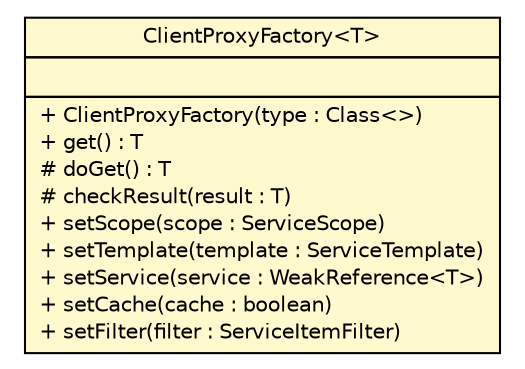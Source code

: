 #!/usr/local/bin/dot
#
# Class diagram 
# Generated by UMLGraph version R5_6 (http://www.umlgraph.org/)
#

digraph G {
	edge [fontname="Helvetica",fontsize=10,labelfontname="Helvetica",labelfontsize=10];
	node [fontname="Helvetica",fontsize=10,shape=plaintext];
	nodesep=0.25;
	ranksep=0.5;
	// sorcer.client.ClientProxyFactory<T>
	c144818 [label=<<table title="sorcer.client.ClientProxyFactory" border="0" cellborder="1" cellspacing="0" cellpadding="2" port="p" bgcolor="lemonChiffon" href="./ClientProxyFactory.html">
		<tr><td><table border="0" cellspacing="0" cellpadding="1">
<tr><td align="center" balign="center"> ClientProxyFactory&lt;T&gt; </td></tr>
		</table></td></tr>
		<tr><td><table border="0" cellspacing="0" cellpadding="1">
<tr><td align="left" balign="left">  </td></tr>
		</table></td></tr>
		<tr><td><table border="0" cellspacing="0" cellpadding="1">
<tr><td align="left" balign="left"> + ClientProxyFactory(type : Class&lt;&gt;) </td></tr>
<tr><td align="left" balign="left"> + get() : T </td></tr>
<tr><td align="left" balign="left"> # doGet() : T </td></tr>
<tr><td align="left" balign="left"> # checkResult(result : T) </td></tr>
<tr><td align="left" balign="left"> + setScope(scope : ServiceScope) </td></tr>
<tr><td align="left" balign="left"> + setTemplate(template : ServiceTemplate) </td></tr>
<tr><td align="left" balign="left"> + setService(service : WeakReference&lt;T&gt;) </td></tr>
<tr><td align="left" balign="left"> + setCache(cache : boolean) </td></tr>
<tr><td align="left" balign="left"> + setFilter(filter : ServiceItemFilter) </td></tr>
		</table></td></tr>
		</table>>, URL="./ClientProxyFactory.html", fontname="Helvetica", fontcolor="black", fontsize=10.0];
}

